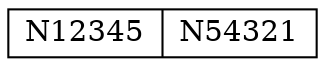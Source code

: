 digraph ArbolB {
node [shape=record, height=.1];
rankdir=TB;
nodo0x55b056cb8e90 [label="N12345 | N54321"];
}
